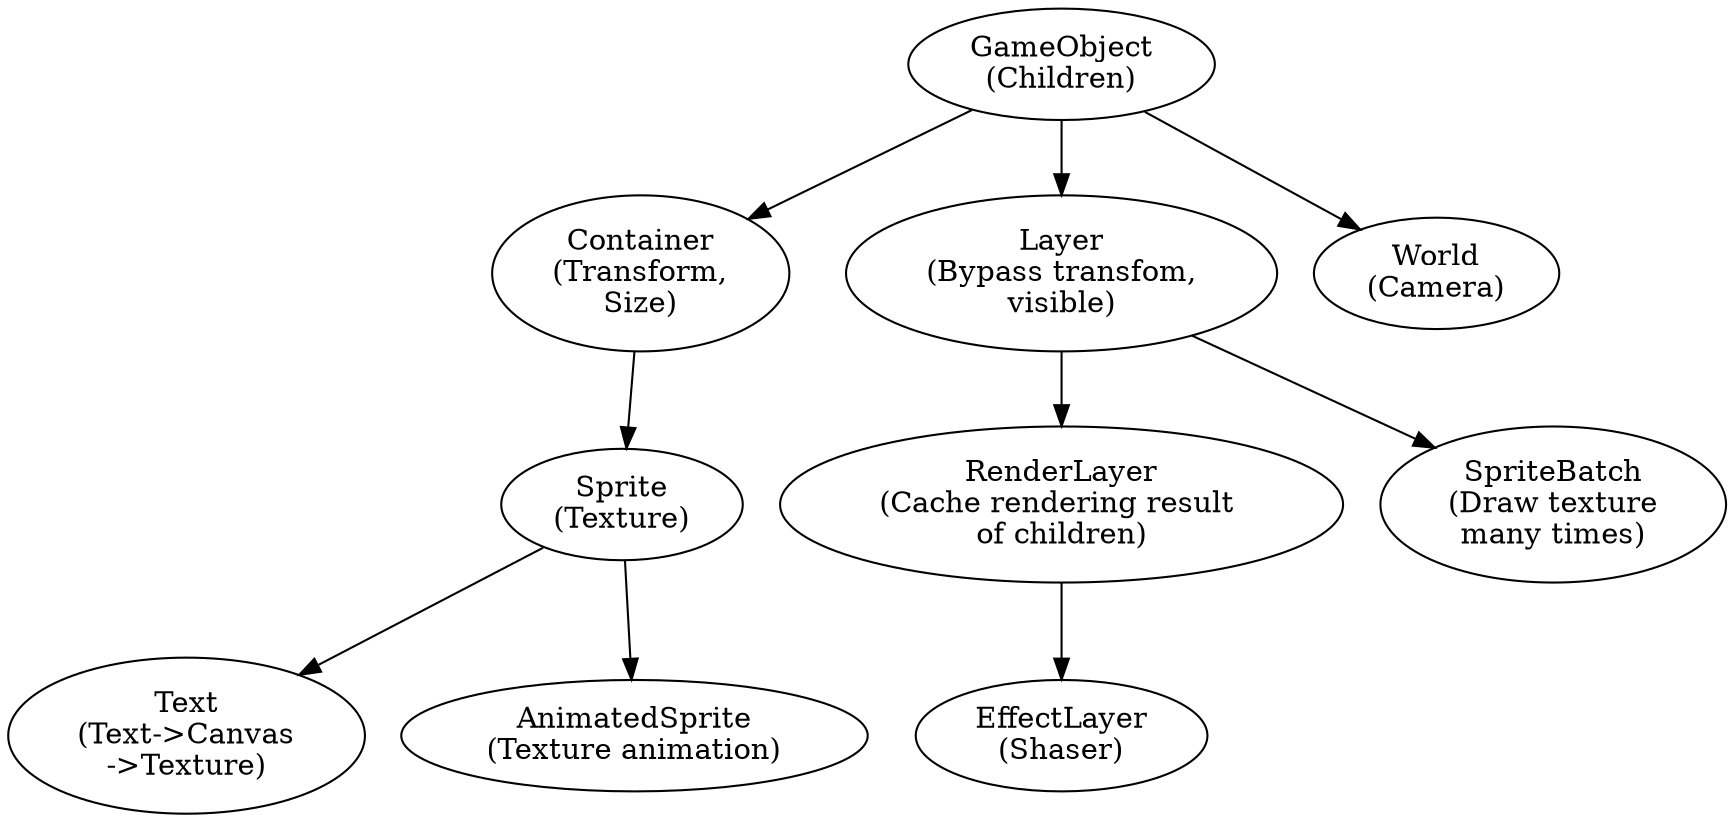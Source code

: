 digraph ClassTree {
    GameObject[label="GameObject\n(Children)"]
    Container[label="Container\n(Transform,\nSize)"]
    Sprite[label="Sprite\n(Texture)"]
    Text[label="Text\n(Text->Canvas\n->Texture)"]
    AnimatedSprite[label="AnimatedSprite\n(Texture animation)"]
    
    GOLayer[label="Layer\n(Bypass transfom,\nvisible)"]
    RenderLayer[label="RenderLayer\n(Cache rendering result \nof children)"]
    EffectLayer[label="EffectLayer\n(Shaser)"]
    SpriteBatch[label="SpriteBatch\n(Draw texture\nmany times)"]
    
    World[label="World\n(Camera)"]


    GameObject -> Container -> Sprite -> {AnimatedSprite,Text}
     
    GameObject -> GOLayer -> RenderLayer -> EffectLayer
    GOLayer -> SpriteBatch
    
    
    GameObject -> World
}